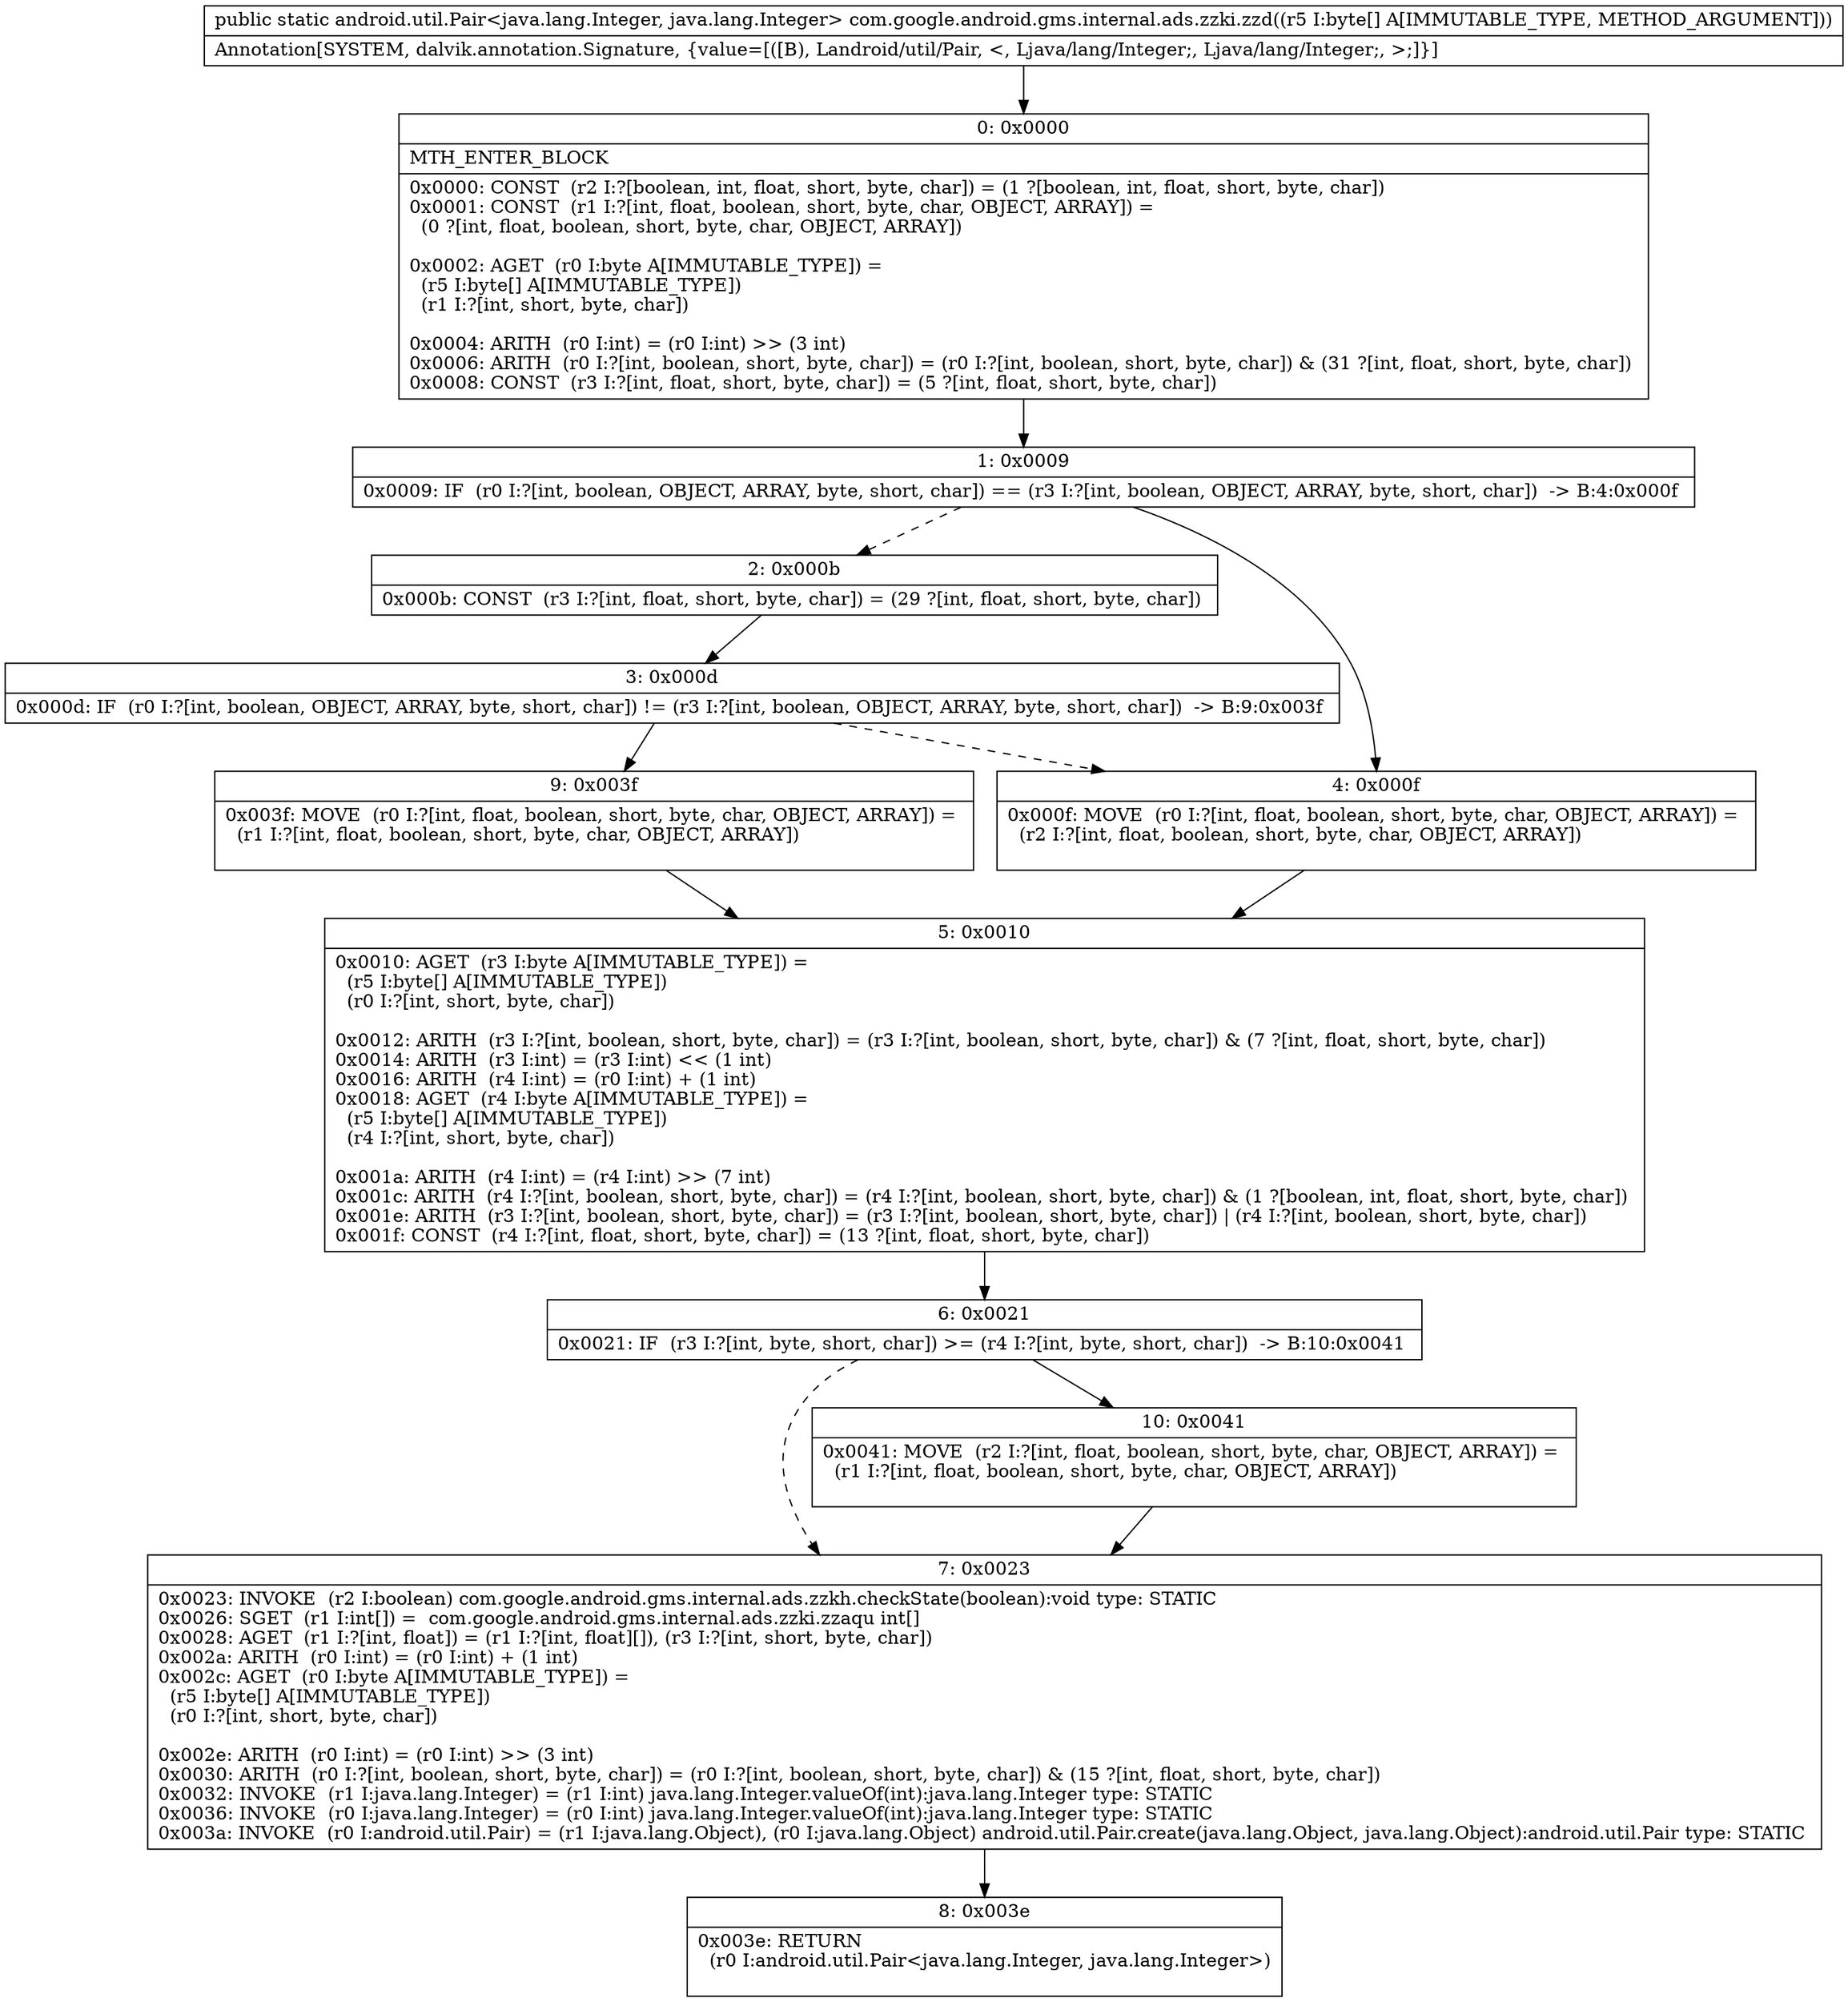 digraph "CFG forcom.google.android.gms.internal.ads.zzki.zzd([B)Landroid\/util\/Pair;" {
Node_0 [shape=record,label="{0\:\ 0x0000|MTH_ENTER_BLOCK\l|0x0000: CONST  (r2 I:?[boolean, int, float, short, byte, char]) = (1 ?[boolean, int, float, short, byte, char]) \l0x0001: CONST  (r1 I:?[int, float, boolean, short, byte, char, OBJECT, ARRAY]) = \l  (0 ?[int, float, boolean, short, byte, char, OBJECT, ARRAY])\l \l0x0002: AGET  (r0 I:byte A[IMMUTABLE_TYPE]) = \l  (r5 I:byte[] A[IMMUTABLE_TYPE])\l  (r1 I:?[int, short, byte, char])\l \l0x0004: ARITH  (r0 I:int) = (r0 I:int) \>\> (3 int) \l0x0006: ARITH  (r0 I:?[int, boolean, short, byte, char]) = (r0 I:?[int, boolean, short, byte, char]) & (31 ?[int, float, short, byte, char]) \l0x0008: CONST  (r3 I:?[int, float, short, byte, char]) = (5 ?[int, float, short, byte, char]) \l}"];
Node_1 [shape=record,label="{1\:\ 0x0009|0x0009: IF  (r0 I:?[int, boolean, OBJECT, ARRAY, byte, short, char]) == (r3 I:?[int, boolean, OBJECT, ARRAY, byte, short, char])  \-\> B:4:0x000f \l}"];
Node_2 [shape=record,label="{2\:\ 0x000b|0x000b: CONST  (r3 I:?[int, float, short, byte, char]) = (29 ?[int, float, short, byte, char]) \l}"];
Node_3 [shape=record,label="{3\:\ 0x000d|0x000d: IF  (r0 I:?[int, boolean, OBJECT, ARRAY, byte, short, char]) != (r3 I:?[int, boolean, OBJECT, ARRAY, byte, short, char])  \-\> B:9:0x003f \l}"];
Node_4 [shape=record,label="{4\:\ 0x000f|0x000f: MOVE  (r0 I:?[int, float, boolean, short, byte, char, OBJECT, ARRAY]) = \l  (r2 I:?[int, float, boolean, short, byte, char, OBJECT, ARRAY])\l \l}"];
Node_5 [shape=record,label="{5\:\ 0x0010|0x0010: AGET  (r3 I:byte A[IMMUTABLE_TYPE]) = \l  (r5 I:byte[] A[IMMUTABLE_TYPE])\l  (r0 I:?[int, short, byte, char])\l \l0x0012: ARITH  (r3 I:?[int, boolean, short, byte, char]) = (r3 I:?[int, boolean, short, byte, char]) & (7 ?[int, float, short, byte, char]) \l0x0014: ARITH  (r3 I:int) = (r3 I:int) \<\< (1 int) \l0x0016: ARITH  (r4 I:int) = (r0 I:int) + (1 int) \l0x0018: AGET  (r4 I:byte A[IMMUTABLE_TYPE]) = \l  (r5 I:byte[] A[IMMUTABLE_TYPE])\l  (r4 I:?[int, short, byte, char])\l \l0x001a: ARITH  (r4 I:int) = (r4 I:int) \>\> (7 int) \l0x001c: ARITH  (r4 I:?[int, boolean, short, byte, char]) = (r4 I:?[int, boolean, short, byte, char]) & (1 ?[boolean, int, float, short, byte, char]) \l0x001e: ARITH  (r3 I:?[int, boolean, short, byte, char]) = (r3 I:?[int, boolean, short, byte, char]) \| (r4 I:?[int, boolean, short, byte, char]) \l0x001f: CONST  (r4 I:?[int, float, short, byte, char]) = (13 ?[int, float, short, byte, char]) \l}"];
Node_6 [shape=record,label="{6\:\ 0x0021|0x0021: IF  (r3 I:?[int, byte, short, char]) \>= (r4 I:?[int, byte, short, char])  \-\> B:10:0x0041 \l}"];
Node_7 [shape=record,label="{7\:\ 0x0023|0x0023: INVOKE  (r2 I:boolean) com.google.android.gms.internal.ads.zzkh.checkState(boolean):void type: STATIC \l0x0026: SGET  (r1 I:int[]) =  com.google.android.gms.internal.ads.zzki.zzaqu int[] \l0x0028: AGET  (r1 I:?[int, float]) = (r1 I:?[int, float][]), (r3 I:?[int, short, byte, char]) \l0x002a: ARITH  (r0 I:int) = (r0 I:int) + (1 int) \l0x002c: AGET  (r0 I:byte A[IMMUTABLE_TYPE]) = \l  (r5 I:byte[] A[IMMUTABLE_TYPE])\l  (r0 I:?[int, short, byte, char])\l \l0x002e: ARITH  (r0 I:int) = (r0 I:int) \>\> (3 int) \l0x0030: ARITH  (r0 I:?[int, boolean, short, byte, char]) = (r0 I:?[int, boolean, short, byte, char]) & (15 ?[int, float, short, byte, char]) \l0x0032: INVOKE  (r1 I:java.lang.Integer) = (r1 I:int) java.lang.Integer.valueOf(int):java.lang.Integer type: STATIC \l0x0036: INVOKE  (r0 I:java.lang.Integer) = (r0 I:int) java.lang.Integer.valueOf(int):java.lang.Integer type: STATIC \l0x003a: INVOKE  (r0 I:android.util.Pair) = (r1 I:java.lang.Object), (r0 I:java.lang.Object) android.util.Pair.create(java.lang.Object, java.lang.Object):android.util.Pair type: STATIC \l}"];
Node_8 [shape=record,label="{8\:\ 0x003e|0x003e: RETURN  \l  (r0 I:android.util.Pair\<java.lang.Integer, java.lang.Integer\>)\l \l}"];
Node_9 [shape=record,label="{9\:\ 0x003f|0x003f: MOVE  (r0 I:?[int, float, boolean, short, byte, char, OBJECT, ARRAY]) = \l  (r1 I:?[int, float, boolean, short, byte, char, OBJECT, ARRAY])\l \l}"];
Node_10 [shape=record,label="{10\:\ 0x0041|0x0041: MOVE  (r2 I:?[int, float, boolean, short, byte, char, OBJECT, ARRAY]) = \l  (r1 I:?[int, float, boolean, short, byte, char, OBJECT, ARRAY])\l \l}"];
MethodNode[shape=record,label="{public static android.util.Pair\<java.lang.Integer, java.lang.Integer\> com.google.android.gms.internal.ads.zzki.zzd((r5 I:byte[] A[IMMUTABLE_TYPE, METHOD_ARGUMENT]))  | Annotation[SYSTEM, dalvik.annotation.Signature, \{value=[([B), Landroid\/util\/Pair, \<, Ljava\/lang\/Integer;, Ljava\/lang\/Integer;, \>;]\}]\l}"];
MethodNode -> Node_0;
Node_0 -> Node_1;
Node_1 -> Node_2[style=dashed];
Node_1 -> Node_4;
Node_2 -> Node_3;
Node_3 -> Node_4[style=dashed];
Node_3 -> Node_9;
Node_4 -> Node_5;
Node_5 -> Node_6;
Node_6 -> Node_7[style=dashed];
Node_6 -> Node_10;
Node_7 -> Node_8;
Node_9 -> Node_5;
Node_10 -> Node_7;
}

